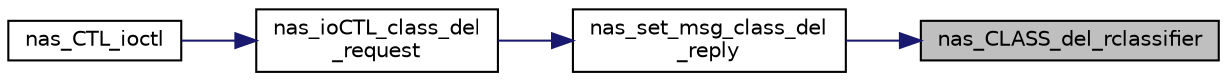 digraph "nas_CLASS_del_rclassifier"
{
 // LATEX_PDF_SIZE
  edge [fontname="Helvetica",fontsize="10",labelfontname="Helvetica",labelfontsize="10"];
  node [fontname="Helvetica",fontsize="10",shape=record];
  rankdir="RL";
  Node1 [label="nas_CLASS_del_rclassifier",height=0.2,width=0.4,color="black", fillcolor="grey75", style="filled", fontcolor="black",tooltip=" "];
  Node1 -> Node2 [dir="back",color="midnightblue",fontsize="10",style="solid",fontname="Helvetica"];
  Node2 [label="nas_set_msg_class_del\l_reply",height=0.2,width=0.4,color="black", fillcolor="white", style="filled",URL="$MESH_2ioctl_8c.html#a717750d51c3be1ca3989acb851c5d91a",tooltip=" "];
  Node2 -> Node3 [dir="back",color="midnightblue",fontsize="10",style="solid",fontname="Helvetica"];
  Node3 [label="nas_ioCTL_class_del\l_request",height=0.2,width=0.4,color="black", fillcolor="white", style="filled",URL="$MESH_2ioctl_8c.html#a15ac5663e45b7aa710d328469a313508",tooltip=" "];
  Node3 -> Node4 [dir="back",color="midnightblue",fontsize="10",style="solid",fontname="Helvetica"];
  Node4 [label="nas_CTL_ioctl",height=0.2,width=0.4,color="black", fillcolor="white", style="filled",URL="$group__em.html#ga4c36ff3b81cf9bfbee52d78798c1dd9f",tooltip=" "];
}
